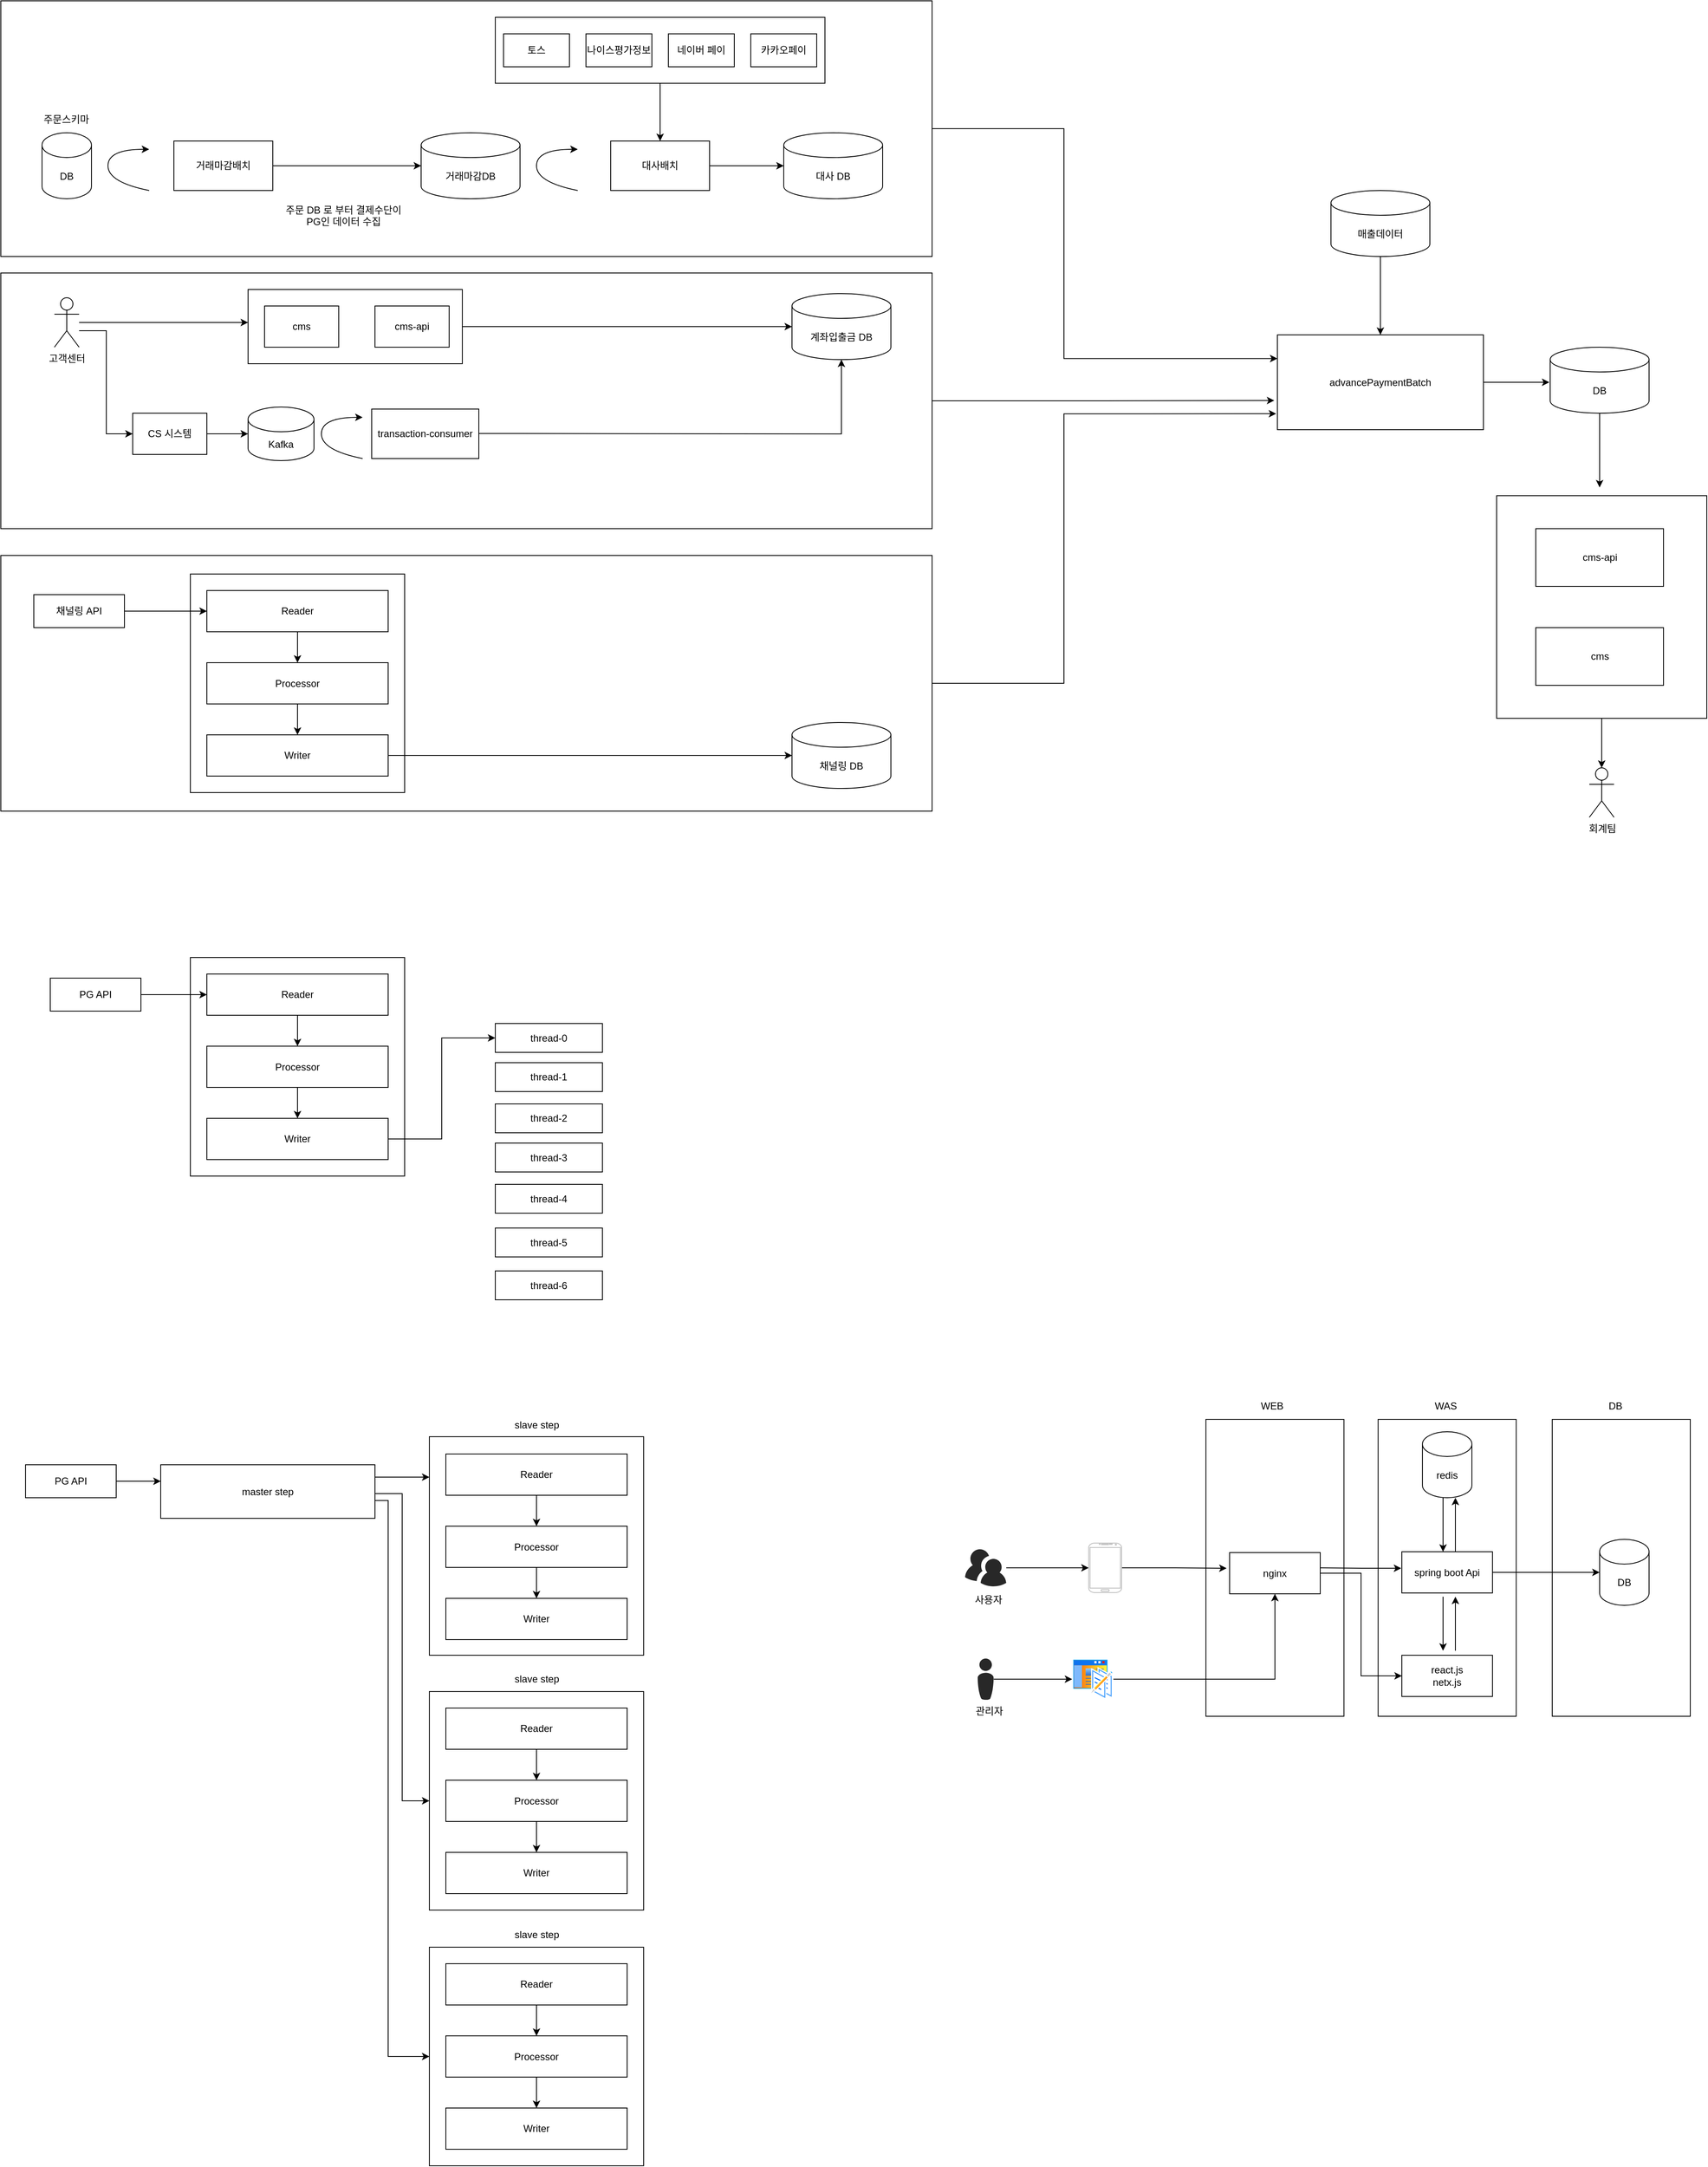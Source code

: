 <mxfile version="26.0.8">
  <diagram name="페이지-1" id="YBuTaTdn4G9a9hjZ0l4r">
    <mxGraphModel dx="1444" dy="674" grid="1" gridSize="10" guides="1" tooltips="1" connect="1" arrows="1" fold="1" page="1" pageScale="1" pageWidth="827" pageHeight="1169" math="0" shadow="0">
      <root>
        <mxCell id="0" />
        <mxCell id="1" parent="0" />
        <mxCell id="-boWIfD8rI_FhH6FiH2k-43" value="" style="rounded=0;whiteSpace=wrap;html=1;" vertex="1" parent="1">
          <mxGeometry x="1922.5" y="1840" width="167.5" height="360" as="geometry" />
        </mxCell>
        <mxCell id="-boWIfD8rI_FhH6FiH2k-44" value="" style="rounded=0;whiteSpace=wrap;html=1;" vertex="1" parent="1">
          <mxGeometry x="1502.25" y="1840" width="167.5" height="360" as="geometry" />
        </mxCell>
        <mxCell id="-boWIfD8rI_FhH6FiH2k-45" value="" style="rounded=0;whiteSpace=wrap;html=1;" vertex="1" parent="1">
          <mxGeometry x="1711.25" y="1840" width="167.5" height="360" as="geometry" />
        </mxCell>
        <mxCell id="yZ-H9fM-TBWwMjj3-lVv-90" value="" style="edgeStyle=orthogonalEdgeStyle;rounded=0;orthogonalLoop=1;jettySize=auto;html=1;" parent="1" source="yZ-H9fM-TBWwMjj3-lVv-86" target="yZ-H9fM-TBWwMjj3-lVv-87" edge="1">
          <mxGeometry relative="1" as="geometry" />
        </mxCell>
        <mxCell id="yZ-H9fM-TBWwMjj3-lVv-86" value="" style="rounded=0;whiteSpace=wrap;html=1;" parent="1" vertex="1">
          <mxGeometry x="1855" y="720" width="255" height="270" as="geometry" />
        </mxCell>
        <mxCell id="yZ-H9fM-TBWwMjj3-lVv-77" value="" style="edgeStyle=orthogonalEdgeStyle;rounded=0;orthogonalLoop=1;jettySize=auto;html=1;entryX=-0.006;entryY=0.832;entryDx=0;entryDy=0;entryPerimeter=0;" parent="1" source="yZ-H9fM-TBWwMjj3-lVv-69" target="yZ-H9fM-TBWwMjj3-lVv-71" edge="1">
          <mxGeometry relative="1" as="geometry">
            <mxPoint x="1250" y="947.5" as="targetPoint" />
            <Array as="points">
              <mxPoint x="1330" y="948" />
              <mxPoint x="1330" y="621" />
            </Array>
          </mxGeometry>
        </mxCell>
        <mxCell id="yZ-H9fM-TBWwMjj3-lVv-69" value="" style="rounded=0;whiteSpace=wrap;html=1;" parent="1" vertex="1">
          <mxGeometry x="40" y="792.5" width="1130" height="310" as="geometry" />
        </mxCell>
        <mxCell id="yZ-H9fM-TBWwMjj3-lVv-75" value="" style="edgeStyle=orthogonalEdgeStyle;rounded=0;orthogonalLoop=1;jettySize=auto;html=1;entryX=-0.015;entryY=0.692;entryDx=0;entryDy=0;entryPerimeter=0;" parent="1" source="yZ-H9fM-TBWwMjj3-lVv-68" target="yZ-H9fM-TBWwMjj3-lVv-71" edge="1">
          <mxGeometry relative="1" as="geometry">
            <mxPoint x="1250" y="605" as="targetPoint" />
          </mxGeometry>
        </mxCell>
        <mxCell id="yZ-H9fM-TBWwMjj3-lVv-68" value="" style="rounded=0;whiteSpace=wrap;html=1;" parent="1" vertex="1">
          <mxGeometry x="40" y="450" width="1130" height="310" as="geometry" />
        </mxCell>
        <mxCell id="yZ-H9fM-TBWwMjj3-lVv-73" value="" style="edgeStyle=orthogonalEdgeStyle;rounded=0;orthogonalLoop=1;jettySize=auto;html=1;entryX=0;entryY=0.25;entryDx=0;entryDy=0;" parent="1" source="yZ-H9fM-TBWwMjj3-lVv-67" target="yZ-H9fM-TBWwMjj3-lVv-71" edge="1">
          <mxGeometry relative="1" as="geometry">
            <mxPoint x="1250" y="275" as="targetPoint" />
            <Array as="points">
              <mxPoint x="1330" y="275" />
              <mxPoint x="1330" y="554" />
            </Array>
          </mxGeometry>
        </mxCell>
        <mxCell id="yZ-H9fM-TBWwMjj3-lVv-67" value="" style="rounded=0;whiteSpace=wrap;html=1;" parent="1" vertex="1">
          <mxGeometry x="40" y="120" width="1130" height="310" as="geometry" />
        </mxCell>
        <mxCell id="yZ-H9fM-TBWwMjj3-lVv-46" value="" style="edgeStyle=orthogonalEdgeStyle;rounded=0;orthogonalLoop=1;jettySize=auto;html=1;entryX=0;entryY=0.5;entryDx=0;entryDy=0;entryPerimeter=0;" parent="1" source="yZ-H9fM-TBWwMjj3-lVv-44" target="yZ-H9fM-TBWwMjj3-lVv-40" edge="1">
          <mxGeometry relative="1" as="geometry">
            <mxPoint x="720" y="515" as="targetPoint" />
          </mxGeometry>
        </mxCell>
        <mxCell id="yZ-H9fM-TBWwMjj3-lVv-44" value="" style="rounded=0;whiteSpace=wrap;html=1;" parent="1" vertex="1">
          <mxGeometry x="340" y="470" width="260" height="90" as="geometry" />
        </mxCell>
        <mxCell id="yZ-H9fM-TBWwMjj3-lVv-23" value="" style="edgeStyle=orthogonalEdgeStyle;rounded=0;orthogonalLoop=1;jettySize=auto;html=1;" parent="1" source="yZ-H9fM-TBWwMjj3-lVv-22" target="yZ-H9fM-TBWwMjj3-lVv-16" edge="1">
          <mxGeometry relative="1" as="geometry" />
        </mxCell>
        <mxCell id="yZ-H9fM-TBWwMjj3-lVv-22" value="" style="rounded=0;whiteSpace=wrap;html=1;" parent="1" vertex="1">
          <mxGeometry x="640" y="140" width="400" height="80" as="geometry" />
        </mxCell>
        <mxCell id="yZ-H9fM-TBWwMjj3-lVv-1" value="DB" style="shape=cylinder3;whiteSpace=wrap;html=1;boundedLbl=1;backgroundOutline=1;size=15;" parent="1" vertex="1">
          <mxGeometry x="90" y="280" width="60" height="80" as="geometry" />
        </mxCell>
        <mxCell id="yZ-H9fM-TBWwMjj3-lVv-2" value="&lt;div style=&quot;text-align: center;&quot;&gt;&lt;span style=&quot;background-color: transparent; color: light-dark(rgb(0, 0, 0), rgb(255, 255, 255));&quot;&gt;주문스키마&lt;/span&gt;&lt;/div&gt;" style="text;whiteSpace=wrap;html=1;" parent="1" vertex="1">
          <mxGeometry x="90" y="250" width="60" height="20" as="geometry" />
        </mxCell>
        <mxCell id="yZ-H9fM-TBWwMjj3-lVv-3" value="" style="curved=1;endArrow=classic;html=1;rounded=0;" parent="1" edge="1">
          <mxGeometry width="50" height="50" relative="1" as="geometry">
            <mxPoint x="220" y="350" as="sourcePoint" />
            <mxPoint x="220" y="300" as="targetPoint" />
            <Array as="points">
              <mxPoint x="220" y="350" />
              <mxPoint x="170" y="340" />
              <mxPoint x="170" y="300" />
            </Array>
          </mxGeometry>
        </mxCell>
        <mxCell id="yZ-H9fM-TBWwMjj3-lVv-12" value="" style="edgeStyle=orthogonalEdgeStyle;rounded=0;orthogonalLoop=1;jettySize=auto;html=1;entryX=0;entryY=0.5;entryDx=0;entryDy=0;entryPerimeter=0;" parent="1" source="yZ-H9fM-TBWwMjj3-lVv-7" target="yZ-H9fM-TBWwMjj3-lVv-8" edge="1">
          <mxGeometry relative="1" as="geometry">
            <mxPoint x="450" y="320" as="targetPoint" />
          </mxGeometry>
        </mxCell>
        <mxCell id="yZ-H9fM-TBWwMjj3-lVv-7" value="거래마감배치" style="rounded=0;whiteSpace=wrap;html=1;" parent="1" vertex="1">
          <mxGeometry x="250" y="290" width="120" height="60" as="geometry" />
        </mxCell>
        <mxCell id="yZ-H9fM-TBWwMjj3-lVv-8" value="거래마감DB" style="shape=cylinder3;whiteSpace=wrap;html=1;boundedLbl=1;backgroundOutline=1;size=15;" parent="1" vertex="1">
          <mxGeometry x="550" y="280" width="120" height="80" as="geometry" />
        </mxCell>
        <mxCell id="yZ-H9fM-TBWwMjj3-lVv-14" value="&lt;div style=&quot;text-align: center;&quot;&gt;&lt;span style=&quot;background-color: transparent; color: light-dark(rgb(0, 0, 0), rgb(255, 255, 255));&quot;&gt;주문 DB 로 부터 결제수단이 PG인 데이터 수집&lt;/span&gt;&lt;/div&gt;" style="text;whiteSpace=wrap;html=1;" parent="1" vertex="1">
          <mxGeometry x="380" y="360" width="150" height="40" as="geometry" />
        </mxCell>
        <mxCell id="yZ-H9fM-TBWwMjj3-lVv-15" value="" style="curved=1;endArrow=classic;html=1;rounded=0;" parent="1" edge="1">
          <mxGeometry width="50" height="50" relative="1" as="geometry">
            <mxPoint x="740" y="350" as="sourcePoint" />
            <mxPoint x="740" y="300" as="targetPoint" />
            <Array as="points">
              <mxPoint x="740" y="350" />
              <mxPoint x="690" y="340" />
              <mxPoint x="690" y="300" />
            </Array>
          </mxGeometry>
        </mxCell>
        <mxCell id="yZ-H9fM-TBWwMjj3-lVv-25" value="" style="edgeStyle=orthogonalEdgeStyle;rounded=0;orthogonalLoop=1;jettySize=auto;html=1;" parent="1" source="yZ-H9fM-TBWwMjj3-lVv-16" target="yZ-H9fM-TBWwMjj3-lVv-24" edge="1">
          <mxGeometry relative="1" as="geometry" />
        </mxCell>
        <mxCell id="yZ-H9fM-TBWwMjj3-lVv-16" value="대사배치" style="rounded=0;whiteSpace=wrap;html=1;" parent="1" vertex="1">
          <mxGeometry x="780" y="290" width="120" height="60" as="geometry" />
        </mxCell>
        <mxCell id="yZ-H9fM-TBWwMjj3-lVv-17" value="토스" style="rounded=0;whiteSpace=wrap;html=1;" parent="1" vertex="1">
          <mxGeometry x="650" y="160" width="80" height="40" as="geometry" />
        </mxCell>
        <mxCell id="yZ-H9fM-TBWwMjj3-lVv-18" value="나이스평가정보" style="rounded=0;whiteSpace=wrap;html=1;" parent="1" vertex="1">
          <mxGeometry x="750" y="160" width="80" height="40" as="geometry" />
        </mxCell>
        <mxCell id="yZ-H9fM-TBWwMjj3-lVv-20" value="네이버 페이" style="rounded=0;whiteSpace=wrap;html=1;" parent="1" vertex="1">
          <mxGeometry x="850" y="160" width="80" height="40" as="geometry" />
        </mxCell>
        <mxCell id="yZ-H9fM-TBWwMjj3-lVv-21" value="카카오페이" style="rounded=0;whiteSpace=wrap;html=1;" parent="1" vertex="1">
          <mxGeometry x="950" y="160" width="80" height="40" as="geometry" />
        </mxCell>
        <mxCell id="yZ-H9fM-TBWwMjj3-lVv-24" value="대사 DB" style="shape=cylinder3;whiteSpace=wrap;html=1;boundedLbl=1;backgroundOutline=1;size=15;" parent="1" vertex="1">
          <mxGeometry x="990" y="280" width="120" height="80" as="geometry" />
        </mxCell>
        <mxCell id="yZ-H9fM-TBWwMjj3-lVv-43" value="" style="edgeStyle=orthogonalEdgeStyle;rounded=0;orthogonalLoop=1;jettySize=auto;html=1;" parent="1" source="yZ-H9fM-TBWwMjj3-lVv-26" edge="1">
          <mxGeometry relative="1" as="geometry">
            <mxPoint x="340" y="510" as="targetPoint" />
          </mxGeometry>
        </mxCell>
        <mxCell id="yZ-H9fM-TBWwMjj3-lVv-51" value="" style="edgeStyle=orthogonalEdgeStyle;rounded=0;orthogonalLoop=1;jettySize=auto;html=1;entryX=0;entryY=0.5;entryDx=0;entryDy=0;" parent="1" source="yZ-H9fM-TBWwMjj3-lVv-26" target="yZ-H9fM-TBWwMjj3-lVv-41" edge="1">
          <mxGeometry relative="1" as="geometry">
            <mxPoint x="120" y="620" as="targetPoint" />
            <Array as="points">
              <mxPoint x="168" y="520" />
              <mxPoint x="168" y="645" />
            </Array>
          </mxGeometry>
        </mxCell>
        <mxCell id="yZ-H9fM-TBWwMjj3-lVv-26" value="고객센터" style="shape=umlActor;verticalLabelPosition=bottom;verticalAlign=top;html=1;outlineConnect=0;" parent="1" vertex="1">
          <mxGeometry x="105" y="480" width="30" height="60" as="geometry" />
        </mxCell>
        <mxCell id="yZ-H9fM-TBWwMjj3-lVv-38" value="cms" style="rounded=0;whiteSpace=wrap;html=1;" parent="1" vertex="1">
          <mxGeometry x="360" y="490" width="90" height="50" as="geometry" />
        </mxCell>
        <mxCell id="yZ-H9fM-TBWwMjj3-lVv-39" value="cms-api" style="rounded=0;whiteSpace=wrap;html=1;" parent="1" vertex="1">
          <mxGeometry x="494" y="490" width="90" height="50" as="geometry" />
        </mxCell>
        <mxCell id="yZ-H9fM-TBWwMjj3-lVv-40" value="계좌입출금 DB" style="shape=cylinder3;whiteSpace=wrap;html=1;boundedLbl=1;backgroundOutline=1;size=15;" parent="1" vertex="1">
          <mxGeometry x="1000" y="475" width="120" height="80" as="geometry" />
        </mxCell>
        <mxCell id="yZ-H9fM-TBWwMjj3-lVv-52" value="" style="edgeStyle=orthogonalEdgeStyle;rounded=0;orthogonalLoop=1;jettySize=auto;html=1;" parent="1" source="yZ-H9fM-TBWwMjj3-lVv-41" target="yZ-H9fM-TBWwMjj3-lVv-47" edge="1">
          <mxGeometry relative="1" as="geometry" />
        </mxCell>
        <mxCell id="yZ-H9fM-TBWwMjj3-lVv-41" value="CS 시스템" style="rounded=0;whiteSpace=wrap;html=1;" parent="1" vertex="1">
          <mxGeometry x="200" y="620" width="90" height="50" as="geometry" />
        </mxCell>
        <mxCell id="yZ-H9fM-TBWwMjj3-lVv-47" value="Kafka" style="shape=cylinder3;whiteSpace=wrap;html=1;boundedLbl=1;backgroundOutline=1;size=15;" parent="1" vertex="1">
          <mxGeometry x="340" y="612.5" width="80" height="65" as="geometry" />
        </mxCell>
        <mxCell id="yZ-H9fM-TBWwMjj3-lVv-48" value="transaction-consumer" style="rounded=0;whiteSpace=wrap;html=1;" parent="1" vertex="1">
          <mxGeometry x="490" y="615" width="130" height="60" as="geometry" />
        </mxCell>
        <mxCell id="yZ-H9fM-TBWwMjj3-lVv-49" value="" style="curved=1;endArrow=classic;html=1;rounded=0;" parent="1" edge="1">
          <mxGeometry width="50" height="50" relative="1" as="geometry">
            <mxPoint x="479" y="675" as="sourcePoint" />
            <mxPoint x="479" y="625" as="targetPoint" />
            <Array as="points">
              <mxPoint x="479" y="675" />
              <mxPoint x="429" y="665" />
              <mxPoint x="429" y="625" />
            </Array>
          </mxGeometry>
        </mxCell>
        <mxCell id="yZ-H9fM-TBWwMjj3-lVv-53" value="" style="edgeStyle=orthogonalEdgeStyle;rounded=0;orthogonalLoop=1;jettySize=auto;html=1;entryX=0.5;entryY=1;entryDx=0;entryDy=0;entryPerimeter=0;" parent="1" target="yZ-H9fM-TBWwMjj3-lVv-40" edge="1">
          <mxGeometry relative="1" as="geometry">
            <mxPoint x="620" y="644.62" as="sourcePoint" />
            <mxPoint x="740" y="644.62" as="targetPoint" />
          </mxGeometry>
        </mxCell>
        <mxCell id="yZ-H9fM-TBWwMjj3-lVv-54" value="채널링 API" style="rounded=0;whiteSpace=wrap;html=1;" parent="1" vertex="1">
          <mxGeometry x="80" y="840" width="110" height="40" as="geometry" />
        </mxCell>
        <mxCell id="yZ-H9fM-TBWwMjj3-lVv-55" value="" style="rounded=0;whiteSpace=wrap;html=1;" parent="1" vertex="1">
          <mxGeometry x="270" y="815" width="260" height="265" as="geometry" />
        </mxCell>
        <mxCell id="yZ-H9fM-TBWwMjj3-lVv-63" value="" style="edgeStyle=orthogonalEdgeStyle;rounded=0;orthogonalLoop=1;jettySize=auto;html=1;" parent="1" source="yZ-H9fM-TBWwMjj3-lVv-56" target="yZ-H9fM-TBWwMjj3-lVv-59" edge="1">
          <mxGeometry relative="1" as="geometry" />
        </mxCell>
        <mxCell id="yZ-H9fM-TBWwMjj3-lVv-56" value="Reader" style="rounded=0;whiteSpace=wrap;html=1;" parent="1" vertex="1">
          <mxGeometry x="290" y="835" width="220" height="50" as="geometry" />
        </mxCell>
        <mxCell id="yZ-H9fM-TBWwMjj3-lVv-64" value="" style="edgeStyle=orthogonalEdgeStyle;rounded=0;orthogonalLoop=1;jettySize=auto;html=1;" parent="1" source="yZ-H9fM-TBWwMjj3-lVv-59" target="yZ-H9fM-TBWwMjj3-lVv-60" edge="1">
          <mxGeometry relative="1" as="geometry" />
        </mxCell>
        <mxCell id="yZ-H9fM-TBWwMjj3-lVv-59" value="Processor" style="rounded=0;whiteSpace=wrap;html=1;" parent="1" vertex="1">
          <mxGeometry x="290" y="922.5" width="220" height="50" as="geometry" />
        </mxCell>
        <mxCell id="yZ-H9fM-TBWwMjj3-lVv-66" value="" style="edgeStyle=orthogonalEdgeStyle;rounded=0;orthogonalLoop=1;jettySize=auto;html=1;entryX=0;entryY=0.5;entryDx=0;entryDy=0;entryPerimeter=0;" parent="1" source="yZ-H9fM-TBWwMjj3-lVv-60" target="yZ-H9fM-TBWwMjj3-lVv-61" edge="1">
          <mxGeometry relative="1" as="geometry">
            <mxPoint x="590" y="1035" as="targetPoint" />
          </mxGeometry>
        </mxCell>
        <mxCell id="yZ-H9fM-TBWwMjj3-lVv-60" value="Writer" style="rounded=0;whiteSpace=wrap;html=1;" parent="1" vertex="1">
          <mxGeometry x="290" y="1010" width="220" height="50" as="geometry" />
        </mxCell>
        <mxCell id="yZ-H9fM-TBWwMjj3-lVv-61" value="채널링 DB" style="shape=cylinder3;whiteSpace=wrap;html=1;boundedLbl=1;backgroundOutline=1;size=15;" parent="1" vertex="1">
          <mxGeometry x="1000" y="995" width="120" height="80" as="geometry" />
        </mxCell>
        <mxCell id="yZ-H9fM-TBWwMjj3-lVv-62" value="" style="edgeStyle=orthogonalEdgeStyle;rounded=0;orthogonalLoop=1;jettySize=auto;html=1;" parent="1" source="yZ-H9fM-TBWwMjj3-lVv-54" target="yZ-H9fM-TBWwMjj3-lVv-56" edge="1">
          <mxGeometry relative="1" as="geometry" />
        </mxCell>
        <mxCell id="yZ-H9fM-TBWwMjj3-lVv-78" value="" style="edgeStyle=orthogonalEdgeStyle;rounded=0;orthogonalLoop=1;jettySize=auto;html=1;" parent="1" source="yZ-H9fM-TBWwMjj3-lVv-70" target="yZ-H9fM-TBWwMjj3-lVv-71" edge="1">
          <mxGeometry relative="1" as="geometry" />
        </mxCell>
        <mxCell id="yZ-H9fM-TBWwMjj3-lVv-70" value="매출데이터" style="shape=cylinder3;whiteSpace=wrap;html=1;boundedLbl=1;backgroundOutline=1;size=15;" parent="1" vertex="1">
          <mxGeometry x="1654" y="350" width="120" height="80" as="geometry" />
        </mxCell>
        <mxCell id="yZ-H9fM-TBWwMjj3-lVv-80" value="" style="edgeStyle=orthogonalEdgeStyle;rounded=0;orthogonalLoop=1;jettySize=auto;html=1;" parent="1" source="yZ-H9fM-TBWwMjj3-lVv-71" edge="1">
          <mxGeometry relative="1" as="geometry">
            <mxPoint x="1919" y="582.5" as="targetPoint" />
          </mxGeometry>
        </mxCell>
        <mxCell id="yZ-H9fM-TBWwMjj3-lVv-71" value="advancePaymentBatch" style="rounded=0;whiteSpace=wrap;html=1;" parent="1" vertex="1">
          <mxGeometry x="1589" y="525" width="250" height="115" as="geometry" />
        </mxCell>
        <mxCell id="yZ-H9fM-TBWwMjj3-lVv-85" value="" style="edgeStyle=orthogonalEdgeStyle;rounded=0;orthogonalLoop=1;jettySize=auto;html=1;" parent="1" source="yZ-H9fM-TBWwMjj3-lVv-81" edge="1">
          <mxGeometry relative="1" as="geometry">
            <mxPoint x="1980" y="710" as="targetPoint" />
          </mxGeometry>
        </mxCell>
        <mxCell id="yZ-H9fM-TBWwMjj3-lVv-81" value="DB" style="shape=cylinder3;whiteSpace=wrap;html=1;boundedLbl=1;backgroundOutline=1;size=15;" parent="1" vertex="1">
          <mxGeometry x="1920" y="540" width="120" height="80" as="geometry" />
        </mxCell>
        <mxCell id="yZ-H9fM-TBWwMjj3-lVv-82" value="cms-api" style="rounded=0;whiteSpace=wrap;html=1;" parent="1" vertex="1">
          <mxGeometry x="1902.5" y="760" width="155" height="70" as="geometry" />
        </mxCell>
        <mxCell id="yZ-H9fM-TBWwMjj3-lVv-83" value="cms" style="rounded=0;whiteSpace=wrap;html=1;" parent="1" vertex="1">
          <mxGeometry x="1902.5" y="880" width="155" height="70" as="geometry" />
        </mxCell>
        <mxCell id="yZ-H9fM-TBWwMjj3-lVv-87" value="회계팀" style="shape=umlActor;verticalLabelPosition=bottom;verticalAlign=top;html=1;outlineConnect=0;" parent="1" vertex="1">
          <mxGeometry x="1967.5" y="1050" width="30" height="60" as="geometry" />
        </mxCell>
        <mxCell id="yZ-H9fM-TBWwMjj3-lVv-94" value="" style="rounded=0;whiteSpace=wrap;html=1;" parent="1" vertex="1">
          <mxGeometry x="270" y="1280" width="260" height="265" as="geometry" />
        </mxCell>
        <mxCell id="yZ-H9fM-TBWwMjj3-lVv-95" value="" style="edgeStyle=orthogonalEdgeStyle;rounded=0;orthogonalLoop=1;jettySize=auto;html=1;" parent="1" source="yZ-H9fM-TBWwMjj3-lVv-96" target="yZ-H9fM-TBWwMjj3-lVv-98" edge="1">
          <mxGeometry relative="1" as="geometry" />
        </mxCell>
        <mxCell id="yZ-H9fM-TBWwMjj3-lVv-96" value="Reader" style="rounded=0;whiteSpace=wrap;html=1;" parent="1" vertex="1">
          <mxGeometry x="290" y="1300" width="220" height="50" as="geometry" />
        </mxCell>
        <mxCell id="yZ-H9fM-TBWwMjj3-lVv-97" value="" style="edgeStyle=orthogonalEdgeStyle;rounded=0;orthogonalLoop=1;jettySize=auto;html=1;" parent="1" source="yZ-H9fM-TBWwMjj3-lVv-98" target="yZ-H9fM-TBWwMjj3-lVv-99" edge="1">
          <mxGeometry relative="1" as="geometry" />
        </mxCell>
        <mxCell id="yZ-H9fM-TBWwMjj3-lVv-98" value="Processor" style="rounded=0;whiteSpace=wrap;html=1;" parent="1" vertex="1">
          <mxGeometry x="290" y="1387.5" width="220" height="50" as="geometry" />
        </mxCell>
        <mxCell id="yZ-H9fM-TBWwMjj3-lVv-109" value="" style="edgeStyle=orthogonalEdgeStyle;rounded=0;orthogonalLoop=1;jettySize=auto;html=1;entryX=0;entryY=0.5;entryDx=0;entryDy=0;" parent="1" source="yZ-H9fM-TBWwMjj3-lVv-99" target="yZ-H9fM-TBWwMjj3-lVv-101" edge="1">
          <mxGeometry relative="1" as="geometry">
            <mxPoint x="590" y="1500" as="targetPoint" />
          </mxGeometry>
        </mxCell>
        <mxCell id="yZ-H9fM-TBWwMjj3-lVv-99" value="Writer" style="rounded=0;whiteSpace=wrap;html=1;" parent="1" vertex="1">
          <mxGeometry x="290" y="1475" width="220" height="50" as="geometry" />
        </mxCell>
        <mxCell id="yZ-H9fM-TBWwMjj3-lVv-100" value="PG API" style="rounded=0;whiteSpace=wrap;html=1;" parent="1" vertex="1">
          <mxGeometry x="100" y="1305" width="110" height="40" as="geometry" />
        </mxCell>
        <mxCell id="yZ-H9fM-TBWwMjj3-lVv-101" value="thread-0" style="rounded=0;whiteSpace=wrap;html=1;" parent="1" vertex="1">
          <mxGeometry x="640" y="1360" width="130" height="35" as="geometry" />
        </mxCell>
        <mxCell id="yZ-H9fM-TBWwMjj3-lVv-102" value="thread-1" style="rounded=0;whiteSpace=wrap;html=1;" parent="1" vertex="1">
          <mxGeometry x="640" y="1407.5" width="130" height="35" as="geometry" />
        </mxCell>
        <mxCell id="yZ-H9fM-TBWwMjj3-lVv-103" value="thread-2" style="rounded=0;whiteSpace=wrap;html=1;" parent="1" vertex="1">
          <mxGeometry x="640" y="1457.5" width="130" height="35" as="geometry" />
        </mxCell>
        <mxCell id="yZ-H9fM-TBWwMjj3-lVv-104" value="thread-3" style="rounded=0;whiteSpace=wrap;html=1;" parent="1" vertex="1">
          <mxGeometry x="640" y="1505" width="130" height="35" as="geometry" />
        </mxCell>
        <mxCell id="yZ-H9fM-TBWwMjj3-lVv-105" value="thread-4" style="rounded=0;whiteSpace=wrap;html=1;" parent="1" vertex="1">
          <mxGeometry x="640" y="1555" width="130" height="35" as="geometry" />
        </mxCell>
        <mxCell id="yZ-H9fM-TBWwMjj3-lVv-106" value="thread-5" style="rounded=0;whiteSpace=wrap;html=1;" parent="1" vertex="1">
          <mxGeometry x="640" y="1608" width="130" height="35" as="geometry" />
        </mxCell>
        <mxCell id="yZ-H9fM-TBWwMjj3-lVv-107" value="thread-6" style="rounded=0;whiteSpace=wrap;html=1;" parent="1" vertex="1">
          <mxGeometry x="640" y="1660" width="130" height="35" as="geometry" />
        </mxCell>
        <mxCell id="yZ-H9fM-TBWwMjj3-lVv-110" value="" style="edgeStyle=orthogonalEdgeStyle;rounded=0;orthogonalLoop=1;jettySize=auto;html=1;exitX=1;exitY=0.5;exitDx=0;exitDy=0;entryX=0.038;entryY=0.17;entryDx=0;entryDy=0;entryPerimeter=0;" parent="1" source="yZ-H9fM-TBWwMjj3-lVv-100" edge="1">
          <mxGeometry relative="1" as="geometry">
            <mxPoint x="210" y="870" as="sourcePoint" />
            <mxPoint x="289.88" y="1325.05" as="targetPoint" />
            <Array as="points">
              <mxPoint x="290" y="1325" />
              <mxPoint x="290" y="1325" />
            </Array>
          </mxGeometry>
        </mxCell>
        <mxCell id="6qDdGzMcpv6yQd6Pg-UA-1" value="" style="rounded=0;whiteSpace=wrap;html=1;" parent="1" vertex="1">
          <mxGeometry x="560" y="1861" width="260" height="265" as="geometry" />
        </mxCell>
        <mxCell id="6qDdGzMcpv6yQd6Pg-UA-2" value="" style="edgeStyle=orthogonalEdgeStyle;rounded=0;orthogonalLoop=1;jettySize=auto;html=1;" parent="1" source="6qDdGzMcpv6yQd6Pg-UA-3" target="6qDdGzMcpv6yQd6Pg-UA-5" edge="1">
          <mxGeometry relative="1" as="geometry" />
        </mxCell>
        <mxCell id="6qDdGzMcpv6yQd6Pg-UA-3" value="Reader" style="rounded=0;whiteSpace=wrap;html=1;" parent="1" vertex="1">
          <mxGeometry x="580" y="1882" width="220" height="50" as="geometry" />
        </mxCell>
        <mxCell id="6qDdGzMcpv6yQd6Pg-UA-4" value="" style="edgeStyle=orthogonalEdgeStyle;rounded=0;orthogonalLoop=1;jettySize=auto;html=1;" parent="1" source="6qDdGzMcpv6yQd6Pg-UA-5" target="6qDdGzMcpv6yQd6Pg-UA-7" edge="1">
          <mxGeometry relative="1" as="geometry" />
        </mxCell>
        <mxCell id="6qDdGzMcpv6yQd6Pg-UA-5" value="Processor" style="rounded=0;whiteSpace=wrap;html=1;" parent="1" vertex="1">
          <mxGeometry x="580" y="1969.5" width="220" height="50" as="geometry" />
        </mxCell>
        <mxCell id="6qDdGzMcpv6yQd6Pg-UA-7" value="Writer" style="rounded=0;whiteSpace=wrap;html=1;" parent="1" vertex="1">
          <mxGeometry x="580" y="2057" width="220" height="50" as="geometry" />
        </mxCell>
        <mxCell id="6qDdGzMcpv6yQd6Pg-UA-38" value="" style="edgeStyle=orthogonalEdgeStyle;rounded=0;orthogonalLoop=1;jettySize=auto;html=1;" parent="1" source="6qDdGzMcpv6yQd6Pg-UA-19" edge="1">
          <mxGeometry relative="1" as="geometry">
            <mxPoint x="560" y="1910" as="targetPoint" />
            <Array as="points">
              <mxPoint x="530" y="1910" />
              <mxPoint x="530" y="1910" />
            </Array>
          </mxGeometry>
        </mxCell>
        <mxCell id="6qDdGzMcpv6yQd6Pg-UA-19" value="master step" style="rounded=0;whiteSpace=wrap;html=1;" parent="1" vertex="1">
          <mxGeometry x="234" y="1895" width="260" height="65" as="geometry" />
        </mxCell>
        <mxCell id="6qDdGzMcpv6yQd6Pg-UA-20" value="slave step" style="text;html=1;align=center;verticalAlign=middle;resizable=0;points=[];autosize=1;strokeColor=none;fillColor=none;" parent="1" vertex="1">
          <mxGeometry x="650" y="1832" width="80" height="30" as="geometry" />
        </mxCell>
        <mxCell id="6qDdGzMcpv6yQd6Pg-UA-22" value="" style="edgeStyle=orthogonalEdgeStyle;rounded=0;orthogonalLoop=1;jettySize=auto;html=1;" parent="1" source="6qDdGzMcpv6yQd6Pg-UA-21" target="6qDdGzMcpv6yQd6Pg-UA-19" edge="1">
          <mxGeometry relative="1" as="geometry">
            <Array as="points">
              <mxPoint x="220" y="1915" />
              <mxPoint x="220" y="1915" />
            </Array>
          </mxGeometry>
        </mxCell>
        <mxCell id="6qDdGzMcpv6yQd6Pg-UA-21" value="PG API" style="rounded=0;whiteSpace=wrap;html=1;" parent="1" vertex="1">
          <mxGeometry x="70" y="1895" width="110" height="40" as="geometry" />
        </mxCell>
        <mxCell id="6qDdGzMcpv6yQd6Pg-UA-23" value="" style="rounded=0;whiteSpace=wrap;html=1;" parent="1" vertex="1">
          <mxGeometry x="560" y="2170" width="260" height="265" as="geometry" />
        </mxCell>
        <mxCell id="6qDdGzMcpv6yQd6Pg-UA-24" value="" style="edgeStyle=orthogonalEdgeStyle;rounded=0;orthogonalLoop=1;jettySize=auto;html=1;" parent="1" source="6qDdGzMcpv6yQd6Pg-UA-25" target="6qDdGzMcpv6yQd6Pg-UA-27" edge="1">
          <mxGeometry relative="1" as="geometry" />
        </mxCell>
        <mxCell id="6qDdGzMcpv6yQd6Pg-UA-25" value="Reader" style="rounded=0;whiteSpace=wrap;html=1;" parent="1" vertex="1">
          <mxGeometry x="580" y="2190" width="220" height="50" as="geometry" />
        </mxCell>
        <mxCell id="6qDdGzMcpv6yQd6Pg-UA-26" value="" style="edgeStyle=orthogonalEdgeStyle;rounded=0;orthogonalLoop=1;jettySize=auto;html=1;" parent="1" source="6qDdGzMcpv6yQd6Pg-UA-27" target="6qDdGzMcpv6yQd6Pg-UA-28" edge="1">
          <mxGeometry relative="1" as="geometry" />
        </mxCell>
        <mxCell id="6qDdGzMcpv6yQd6Pg-UA-27" value="Processor" style="rounded=0;whiteSpace=wrap;html=1;" parent="1" vertex="1">
          <mxGeometry x="580" y="2277.5" width="220" height="50" as="geometry" />
        </mxCell>
        <mxCell id="6qDdGzMcpv6yQd6Pg-UA-28" value="Writer" style="rounded=0;whiteSpace=wrap;html=1;" parent="1" vertex="1">
          <mxGeometry x="580" y="2365" width="220" height="50" as="geometry" />
        </mxCell>
        <mxCell id="6qDdGzMcpv6yQd6Pg-UA-29" value="slave step" style="text;html=1;align=center;verticalAlign=middle;resizable=0;points=[];autosize=1;strokeColor=none;fillColor=none;" parent="1" vertex="1">
          <mxGeometry x="650" y="2140" width="80" height="30" as="geometry" />
        </mxCell>
        <mxCell id="6qDdGzMcpv6yQd6Pg-UA-30" value="" style="rounded=0;whiteSpace=wrap;html=1;" parent="1" vertex="1">
          <mxGeometry x="560" y="2480" width="260" height="265" as="geometry" />
        </mxCell>
        <mxCell id="6qDdGzMcpv6yQd6Pg-UA-31" value="" style="edgeStyle=orthogonalEdgeStyle;rounded=0;orthogonalLoop=1;jettySize=auto;html=1;" parent="1" source="6qDdGzMcpv6yQd6Pg-UA-32" target="6qDdGzMcpv6yQd6Pg-UA-34" edge="1">
          <mxGeometry relative="1" as="geometry" />
        </mxCell>
        <mxCell id="6qDdGzMcpv6yQd6Pg-UA-32" value="Reader" style="rounded=0;whiteSpace=wrap;html=1;" parent="1" vertex="1">
          <mxGeometry x="580" y="2500" width="220" height="50" as="geometry" />
        </mxCell>
        <mxCell id="6qDdGzMcpv6yQd6Pg-UA-33" value="" style="edgeStyle=orthogonalEdgeStyle;rounded=0;orthogonalLoop=1;jettySize=auto;html=1;" parent="1" source="6qDdGzMcpv6yQd6Pg-UA-34" target="6qDdGzMcpv6yQd6Pg-UA-35" edge="1">
          <mxGeometry relative="1" as="geometry" />
        </mxCell>
        <mxCell id="6qDdGzMcpv6yQd6Pg-UA-34" value="Processor" style="rounded=0;whiteSpace=wrap;html=1;" parent="1" vertex="1">
          <mxGeometry x="580" y="2587.5" width="220" height="50" as="geometry" />
        </mxCell>
        <mxCell id="6qDdGzMcpv6yQd6Pg-UA-35" value="Writer" style="rounded=0;whiteSpace=wrap;html=1;" parent="1" vertex="1">
          <mxGeometry x="580" y="2675" width="220" height="50" as="geometry" />
        </mxCell>
        <mxCell id="6qDdGzMcpv6yQd6Pg-UA-36" value="slave step" style="text;html=1;align=center;verticalAlign=middle;resizable=0;points=[];autosize=1;strokeColor=none;fillColor=none;" parent="1" vertex="1">
          <mxGeometry x="650" y="2450" width="80" height="30" as="geometry" />
        </mxCell>
        <mxCell id="6qDdGzMcpv6yQd6Pg-UA-39" value="" style="edgeStyle=orthogonalEdgeStyle;rounded=0;orthogonalLoop=1;jettySize=auto;html=1;entryX=0;entryY=0.5;entryDx=0;entryDy=0;exitX=1;exitY=0.75;exitDx=0;exitDy=0;" parent="1" source="6qDdGzMcpv6yQd6Pg-UA-19" target="6qDdGzMcpv6yQd6Pg-UA-23" edge="1">
          <mxGeometry relative="1" as="geometry">
            <mxPoint x="500" y="1940" as="sourcePoint" />
            <mxPoint x="570" y="1937" as="targetPoint" />
            <Array as="points">
              <mxPoint x="494" y="1930" />
              <mxPoint x="527" y="1930" />
              <mxPoint x="527" y="2303" />
            </Array>
          </mxGeometry>
        </mxCell>
        <mxCell id="6qDdGzMcpv6yQd6Pg-UA-40" value="" style="edgeStyle=orthogonalEdgeStyle;rounded=0;orthogonalLoop=1;jettySize=auto;html=1;entryX=0;entryY=0.5;entryDx=0;entryDy=0;exitX=0.998;exitY=0.667;exitDx=0;exitDy=0;exitPerimeter=0;" parent="1" source="6qDdGzMcpv6yQd6Pg-UA-19" target="6qDdGzMcpv6yQd6Pg-UA-30" edge="1">
          <mxGeometry relative="1" as="geometry">
            <mxPoint x="497" y="1938" as="sourcePoint" />
            <mxPoint x="493" y="2450" as="targetPoint" />
            <Array as="points">
              <mxPoint x="510" y="1938" />
              <mxPoint x="510" y="2612" />
            </Array>
          </mxGeometry>
        </mxCell>
        <mxCell id="-boWIfD8rI_FhH6FiH2k-24" value="" style="edgeStyle=orthogonalEdgeStyle;rounded=0;orthogonalLoop=1;jettySize=auto;html=1;entryX=0;entryY=0.5;entryDx=0;entryDy=0;" edge="1" parent="1" source="-boWIfD8rI_FhH6FiH2k-1" target="-boWIfD8rI_FhH6FiH2k-2">
          <mxGeometry relative="1" as="geometry" />
        </mxCell>
        <mxCell id="-boWIfD8rI_FhH6FiH2k-1" value="nginx" style="rounded=0;whiteSpace=wrap;html=1;" vertex="1" parent="1">
          <mxGeometry x="1531" y="2001.5" width="110" height="50" as="geometry" />
        </mxCell>
        <mxCell id="-boWIfD8rI_FhH6FiH2k-2" value="react.js&lt;br&gt;netx.js" style="rounded=0;whiteSpace=wrap;html=1;" vertex="1" parent="1">
          <mxGeometry x="1740" y="2126" width="110" height="50" as="geometry" />
        </mxCell>
        <mxCell id="-boWIfD8rI_FhH6FiH2k-29" value="" style="edgeStyle=orthogonalEdgeStyle;rounded=0;orthogonalLoop=1;jettySize=auto;html=1;" edge="1" parent="1">
          <mxGeometry relative="1" as="geometry">
            <mxPoint x="1805" y="2000.5" as="sourcePoint" />
            <mxPoint x="1805" y="1935" as="targetPoint" />
          </mxGeometry>
        </mxCell>
        <mxCell id="-boWIfD8rI_FhH6FiH2k-32" value="" style="edgeStyle=orthogonalEdgeStyle;rounded=0;orthogonalLoop=1;jettySize=auto;html=1;entryX=0;entryY=0.5;entryDx=0;entryDy=0;entryPerimeter=0;" edge="1" parent="1" source="-boWIfD8rI_FhH6FiH2k-3" target="-boWIfD8rI_FhH6FiH2k-5">
          <mxGeometry relative="1" as="geometry">
            <mxPoint x="1930" y="2025.5" as="targetPoint" />
          </mxGeometry>
        </mxCell>
        <mxCell id="-boWIfD8rI_FhH6FiH2k-3" value="spring boot Api" style="rounded=0;whiteSpace=wrap;html=1;" vertex="1" parent="1">
          <mxGeometry x="1740" y="2000.5" width="110" height="50" as="geometry" />
        </mxCell>
        <mxCell id="-boWIfD8rI_FhH6FiH2k-5" value="DB" style="shape=cylinder3;whiteSpace=wrap;html=1;boundedLbl=1;backgroundOutline=1;size=15;" vertex="1" parent="1">
          <mxGeometry x="1980" y="1985.5" width="60" height="80" as="geometry" />
        </mxCell>
        <mxCell id="-boWIfD8rI_FhH6FiH2k-22" value="" style="edgeStyle=orthogonalEdgeStyle;rounded=0;orthogonalLoop=1;jettySize=auto;html=1;entryX=-0.033;entryY=0.381;entryDx=0;entryDy=0;entryPerimeter=0;" edge="1" parent="1" source="-boWIfD8rI_FhH6FiH2k-6" target="-boWIfD8rI_FhH6FiH2k-1">
          <mxGeometry relative="1" as="geometry">
            <mxPoint x="1480" y="2020" as="targetPoint" />
          </mxGeometry>
        </mxCell>
        <mxCell id="-boWIfD8rI_FhH6FiH2k-6" value="" style="verticalLabelPosition=bottom;verticalAlign=top;html=1;shadow=0;dashed=0;strokeWidth=1;shape=mxgraph.android.phone2;strokeColor=#c0c0c0;" vertex="1" parent="1">
          <mxGeometry x="1360" y="1990" width="40" height="60" as="geometry" />
        </mxCell>
        <mxCell id="-boWIfD8rI_FhH6FiH2k-27" value="" style="edgeStyle=orthogonalEdgeStyle;rounded=0;orthogonalLoop=1;jettySize=auto;html=1;" edge="1" parent="1">
          <mxGeometry relative="1" as="geometry">
            <mxPoint x="1790.0" y="1935" as="sourcePoint" />
            <mxPoint x="1790.0" y="2000.5" as="targetPoint" />
            <Array as="points">
              <mxPoint x="1790" y="1960" />
              <mxPoint x="1790" y="1960" />
            </Array>
          </mxGeometry>
        </mxCell>
        <mxCell id="-boWIfD8rI_FhH6FiH2k-7" value="redis" style="shape=cylinder3;whiteSpace=wrap;html=1;boundedLbl=1;backgroundOutline=1;size=15;" vertex="1" parent="1">
          <mxGeometry x="1765" y="1855" width="60" height="80" as="geometry" />
        </mxCell>
        <mxCell id="-boWIfD8rI_FhH6FiH2k-18" value="" style="edgeStyle=orthogonalEdgeStyle;rounded=0;orthogonalLoop=1;jettySize=auto;html=1;" edge="1" parent="1" source="-boWIfD8rI_FhH6FiH2k-8" target="-boWIfD8rI_FhH6FiH2k-1">
          <mxGeometry relative="1" as="geometry" />
        </mxCell>
        <mxCell id="-boWIfD8rI_FhH6FiH2k-8" value="" style="image;aspect=fixed;perimeter=ellipsePerimeter;html=1;align=center;shadow=0;dashed=0;spacingTop=3;image=img/lib/active_directory/wiki_site.svg;" vertex="1" parent="1">
          <mxGeometry x="1340" y="2130" width="50" height="50" as="geometry" />
        </mxCell>
        <mxCell id="-boWIfD8rI_FhH6FiH2k-14" value="" style="edgeStyle=orthogonalEdgeStyle;rounded=0;orthogonalLoop=1;jettySize=auto;html=1;" edge="1" parent="1" source="-boWIfD8rI_FhH6FiH2k-10" target="-boWIfD8rI_FhH6FiH2k-6">
          <mxGeometry relative="1" as="geometry" />
        </mxCell>
        <mxCell id="-boWIfD8rI_FhH6FiH2k-10" value="" style="verticalLabelPosition=bottom;sketch=0;html=1;fillColor=#282828;strokeColor=none;verticalAlign=top;pointerEvents=1;align=center;shape=mxgraph.cisco_safe.people_places_things_icons.icon9;" vertex="1" parent="1">
          <mxGeometry x="1210" y="1997.5" width="50" height="45" as="geometry" />
        </mxCell>
        <mxCell id="-boWIfD8rI_FhH6FiH2k-16" value="" style="edgeStyle=orthogonalEdgeStyle;rounded=0;orthogonalLoop=1;jettySize=auto;html=1;" edge="1" parent="1" source="-boWIfD8rI_FhH6FiH2k-11" target="-boWIfD8rI_FhH6FiH2k-8">
          <mxGeometry relative="1" as="geometry" />
        </mxCell>
        <mxCell id="-boWIfD8rI_FhH6FiH2k-11" value="" style="verticalLabelPosition=bottom;sketch=0;html=1;fillColor=#282828;strokeColor=none;verticalAlign=top;pointerEvents=1;align=center;shape=mxgraph.cisco_safe.people_places_things_icons.icon8;" vertex="1" parent="1">
          <mxGeometry x="1225.25" y="2130" width="19.5" height="50" as="geometry" />
        </mxCell>
        <mxCell id="-boWIfD8rI_FhH6FiH2k-12" value="&lt;div style=&quot;text-align: center;&quot;&gt;&lt;span style=&quot;background-color: transparent; color: light-dark(rgb(0, 0, 0), rgb(255, 255, 255));&quot;&gt;사용자&lt;/span&gt;&lt;/div&gt;" style="text;whiteSpace=wrap;html=1;" vertex="1" parent="1">
          <mxGeometry x="1220" y="2045" width="40" height="30" as="geometry" />
        </mxCell>
        <mxCell id="-boWIfD8rI_FhH6FiH2k-13" value="&lt;div style=&quot;text-align: center;&quot;&gt;&lt;span style=&quot;background-color: transparent; color: light-dark(rgb(0, 0, 0), rgb(255, 255, 255));&quot;&gt;관리자&lt;/span&gt;&lt;/div&gt;" style="text;whiteSpace=wrap;html=1;" vertex="1" parent="1">
          <mxGeometry x="1221" y="2180" width="40" height="30" as="geometry" />
        </mxCell>
        <mxCell id="-boWIfD8rI_FhH6FiH2k-25" value="" style="edgeStyle=orthogonalEdgeStyle;rounded=0;orthogonalLoop=1;jettySize=auto;html=1;entryX=-0.007;entryY=0.401;entryDx=0;entryDy=0;entryPerimeter=0;" edge="1" parent="1" target="-boWIfD8rI_FhH6FiH2k-3">
          <mxGeometry relative="1" as="geometry">
            <mxPoint x="1641" y="2020" as="sourcePoint" />
            <mxPoint x="1729" y="2144" as="targetPoint" />
          </mxGeometry>
        </mxCell>
        <mxCell id="-boWIfD8rI_FhH6FiH2k-41" value="" style="edgeStyle=orthogonalEdgeStyle;rounded=0;orthogonalLoop=1;jettySize=auto;html=1;" edge="1" parent="1">
          <mxGeometry relative="1" as="geometry">
            <mxPoint x="1805" y="2120.5" as="sourcePoint" />
            <mxPoint x="1805" y="2055" as="targetPoint" />
          </mxGeometry>
        </mxCell>
        <mxCell id="-boWIfD8rI_FhH6FiH2k-42" value="" style="edgeStyle=orthogonalEdgeStyle;rounded=0;orthogonalLoop=1;jettySize=auto;html=1;" edge="1" parent="1">
          <mxGeometry relative="1" as="geometry">
            <mxPoint x="1790.0" y="2055" as="sourcePoint" />
            <mxPoint x="1790.0" y="2120.5" as="targetPoint" />
            <Array as="points">
              <mxPoint x="1790" y="2080" />
              <mxPoint x="1790" y="2080" />
            </Array>
          </mxGeometry>
        </mxCell>
        <mxCell id="-boWIfD8rI_FhH6FiH2k-46" value="&lt;div style=&quot;text-align: center;&quot;&gt;WEB&lt;/div&gt;" style="text;whiteSpace=wrap;html=1;" vertex="1" parent="1">
          <mxGeometry x="1567" y="1810" width="34" height="30" as="geometry" />
        </mxCell>
        <mxCell id="-boWIfD8rI_FhH6FiH2k-47" value="&lt;div style=&quot;text-align: center;&quot;&gt;WAS&lt;/div&gt;" style="text;whiteSpace=wrap;html=1;" vertex="1" parent="1">
          <mxGeometry x="1778" y="1810" width="34" height="30" as="geometry" />
        </mxCell>
        <mxCell id="-boWIfD8rI_FhH6FiH2k-48" value="&lt;div style=&quot;text-align: center;&quot;&gt;DB&lt;/div&gt;" style="text;whiteSpace=wrap;html=1;" vertex="1" parent="1">
          <mxGeometry x="1989.25" y="1810" width="34" height="30" as="geometry" />
        </mxCell>
      </root>
    </mxGraphModel>
  </diagram>
</mxfile>
